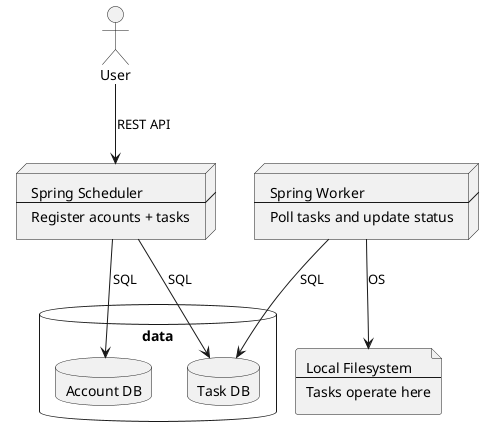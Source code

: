 @startuml architecture


actor postman [
    User
]


node scheduler [
    Spring Scheduler
    --
    Register acounts + tasks
]

node worker [
    Spring Worker
    --
    Poll tasks and update status
]

file fs [
    Local Filesystem
    --
    Tasks operate here
]

package data <<database>> {
    database task_db [
        Task DB
    ]

    database account_db [
        Account DB
    ]
}


postman --> scheduler : REST API
scheduler --> task_db : SQL
scheduler --> account_db : SQL
worker --> task_db : SQL
worker --> fs : OS

@enduml